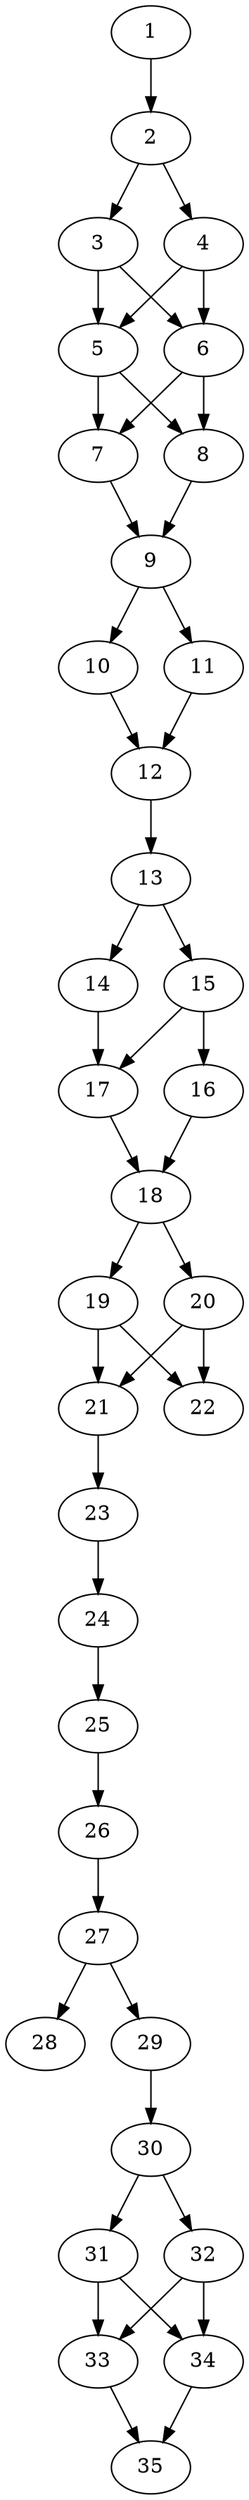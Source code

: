 // DAG automatically generated by daggen at Thu Oct  3 14:05:36 2019
// ./daggen --dot -n 35 --ccr 0.5 --fat 0.3 --regular 0.7 --density 0.9 --mindata 5242880 --maxdata 52428800 
digraph G {
  1 [size="93042688", alpha="0.01", expect_size="46521344"] 
  1 -> 2 [size ="46521344"]
  2 [size="83197952", alpha="0.00", expect_size="41598976"] 
  2 -> 3 [size ="41598976"]
  2 -> 4 [size ="41598976"]
  3 [size="27158528", alpha="0.10", expect_size="13579264"] 
  3 -> 5 [size ="13579264"]
  3 -> 6 [size ="13579264"]
  4 [size="14454784", alpha="0.03", expect_size="7227392"] 
  4 -> 5 [size ="7227392"]
  4 -> 6 [size ="7227392"]
  5 [size="22616064", alpha="0.04", expect_size="11308032"] 
  5 -> 7 [size ="11308032"]
  5 -> 8 [size ="11308032"]
  6 [size="50577408", alpha="0.02", expect_size="25288704"] 
  6 -> 7 [size ="25288704"]
  6 -> 8 [size ="25288704"]
  7 [size="76564480", alpha="0.18", expect_size="38282240"] 
  7 -> 9 [size ="38282240"]
  8 [size="100544512", alpha="0.01", expect_size="50272256"] 
  8 -> 9 [size ="50272256"]
  9 [size="19742720", alpha="0.19", expect_size="9871360"] 
  9 -> 10 [size ="9871360"]
  9 -> 11 [size ="9871360"]
  10 [size="25600000", alpha="0.09", expect_size="12800000"] 
  10 -> 12 [size ="12800000"]
  11 [size="31072256", alpha="0.12", expect_size="15536128"] 
  11 -> 12 [size ="15536128"]
  12 [size="35919872", alpha="0.18", expect_size="17959936"] 
  12 -> 13 [size ="17959936"]
  13 [size="37656576", alpha="0.08", expect_size="18828288"] 
  13 -> 14 [size ="18828288"]
  13 -> 15 [size ="18828288"]
  14 [size="84203520", alpha="0.15", expect_size="42101760"] 
  14 -> 17 [size ="42101760"]
  15 [size="99041280", alpha="0.20", expect_size="49520640"] 
  15 -> 16 [size ="49520640"]
  15 -> 17 [size ="49520640"]
  16 [size="24340480", alpha="0.19", expect_size="12170240"] 
  16 -> 18 [size ="12170240"]
  17 [size="32395264", alpha="0.08", expect_size="16197632"] 
  17 -> 18 [size ="16197632"]
  18 [size="23345152", alpha="0.03", expect_size="11672576"] 
  18 -> 19 [size ="11672576"]
  18 -> 20 [size ="11672576"]
  19 [size="29067264", alpha="0.04", expect_size="14533632"] 
  19 -> 21 [size ="14533632"]
  19 -> 22 [size ="14533632"]
  20 [size="22282240", alpha="0.03", expect_size="11141120"] 
  20 -> 21 [size ="11141120"]
  20 -> 22 [size ="11141120"]
  21 [size="64319488", alpha="0.19", expect_size="32159744"] 
  21 -> 23 [size ="32159744"]
  22 [size="28823552", alpha="0.11", expect_size="14411776"] 
  23 [size="21301248", alpha="0.06", expect_size="10650624"] 
  23 -> 24 [size ="10650624"]
  24 [size="57509888", alpha="0.02", expect_size="28754944"] 
  24 -> 25 [size ="28754944"]
  25 [size="35446784", alpha="0.01", expect_size="17723392"] 
  25 -> 26 [size ="17723392"]
  26 [size="33581056", alpha="0.08", expect_size="16790528"] 
  26 -> 27 [size ="16790528"]
  27 [size="27981824", alpha="0.09", expect_size="13990912"] 
  27 -> 28 [size ="13990912"]
  27 -> 29 [size ="13990912"]
  28 [size="66060288", alpha="0.09", expect_size="33030144"] 
  29 [size="79892480", alpha="0.11", expect_size="39946240"] 
  29 -> 30 [size ="39946240"]
  30 [size="100208640", alpha="0.17", expect_size="50104320"] 
  30 -> 31 [size ="50104320"]
  30 -> 32 [size ="50104320"]
  31 [size="20332544", alpha="0.07", expect_size="10166272"] 
  31 -> 33 [size ="10166272"]
  31 -> 34 [size ="10166272"]
  32 [size="17188864", alpha="0.02", expect_size="8594432"] 
  32 -> 33 [size ="8594432"]
  32 -> 34 [size ="8594432"]
  33 [size="69120000", alpha="0.03", expect_size="34560000"] 
  33 -> 35 [size ="34560000"]
  34 [size="98428928", alpha="0.19", expect_size="49214464"] 
  34 -> 35 [size ="49214464"]
  35 [size="14714880", alpha="0.14", expect_size="7357440"] 
}
